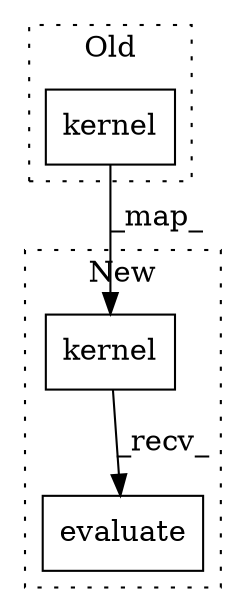 digraph G {
subgraph cluster0 {
1 [label="kernel" a="32" s="2616,2626" l="7,1" shape="box"];
label = "Old";
style="dotted";
}
subgraph cluster1 {
2 [label="kernel" a="32" s="2638,2648" l="7,1" shape="box"];
3 [label="evaluate" a="32" s="2650" l="10" shape="box"];
label = "New";
style="dotted";
}
1 -> 2 [label="_map_"];
2 -> 3 [label="_recv_"];
}